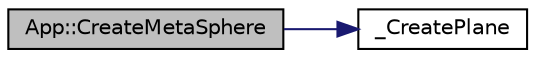 digraph "App::CreateMetaSphere"
{
  edge [fontname="Helvetica",fontsize="10",labelfontname="Helvetica",labelfontsize="10"];
  node [fontname="Helvetica",fontsize="10",shape=record];
  rankdir="LR";
  Node1 [label="App::CreateMetaSphere",height=0.2,width=0.4,color="black", fillcolor="grey75", style="filled" fontcolor="black"];
  Node1 -> Node2 [color="midnightblue",fontsize="10",style="solid",fontname="Helvetica"];
  Node2 [label="_CreatePlane",height=0.2,width=0.4,color="black", fillcolor="white", style="filled",URL="$_demo_2_app_8cpp.html#aae9751cf6ab64562c1c16b4fd8704b3c"];
}
